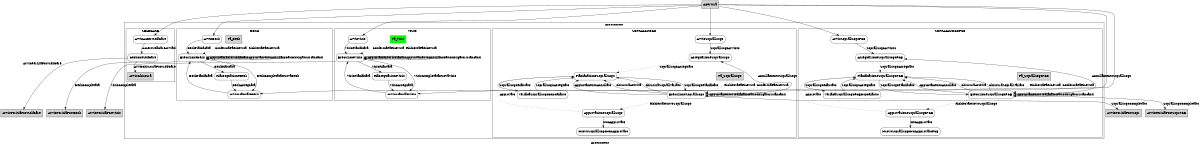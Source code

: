 digraph finite_state_machine {
    rankdir=TB;
    size="8,5"
    label="Assessment"
    node [shape = box style = rounded];
    
    subgraph Opening {
            node [style =  filled shape = box]
            label = "Opening";
            color=green
            rank= min
            Apertura    
    }



subgraph cluster_Accertamenti {

    subgraph cluster_selfcare {
        node [shape=box,style=rounded ];
        label = "SELFCARE";
            AvvioAccertSelfCare
            GestioneSelfCare
            node [style = filled ]
            AvvioChiusura
    }
	
    subgraph cluster_visio {
            node [shape=box,style=rounded ];
            label = "VISIO";
            AvvioVisio
            AvvioManualeVisio [rank = min]
            EsecuzioneVisio
            RiassegnazioneVisio
            node [style = filled color = green]
            Pa_Visio
    }

    subgraph cluster_desk {
        node [shape=box,style=rounded ];
        label = "DESK";
            AvvioDesk
            AvvioManualeDesk
            EsecuzioneDesk
            RiassegnazioneDesk
            node [style = filled ]
            Pa_Desk
    } 	  

    subgraph cluster_sopralluogo {
            node [shape=box,style=rounded ];
            label = "SOPRALLUOGO";
            AvvioSopralluogo
            AssegnazioneSopralluogo
            PianificazioneSopralluogo
            EsecuzioneSopralluogo
            VerificaSopralluogoDopoRifiuto
            ApprovazioneSopralluogo
            NuovoSopralluogoNonApprovato
            node [style = filled ]	
            Pa_Sopralluogo
    }

    subgraph cluster_sopralluogoPce {
            node [shape=box,style=rounded ];
            label = "SOPRALLUOGOPCE";
            AvvioSopralluogoPCE
            AssegnazioneSopralluogoPCE
            PianificazioneSopralluogoPCE
            EsecuzioneSopralluogoPCE
            VerificaSopralluogoPCEDopoRifiuto
            ApprovazioneSopralluogoPCE
            NuovoSopralluogoNonApprovatoPCE	
            node [style = filled ]	
            Pa_SopralluogoPCE
    }



}

    subgraph perizia  { 
        node [shape=box style=rounded  ]
        label = "PERIZIA"
        rank = max
        node [style = filled ]
        AvvioPeriziaPostVisio
        AvvioPeriziaPostSopr  
        AvvioPeriziaPostSoprPCE
        AvvioPeriziaPostSelfCare  
        AvvioPeriziaPostDesk   
    }
	
       

        Apertura -> AvvioVisio
        Apertura -> AvvioDesk
        Apertura -> AvvioManualeVisio
        Apertura -> AvvioManualeDesk
        Apertura -> AvvioSopralluogo
        Apertura -> AvvioSopralluogoPCE
        Apertura -> AvvioAccertSelfCare



comment = "ACCERTAMENTI"

    AvvioVisio	                 ->	EsecuzioneVisio	    		[ label = "VisioPianificata"];
    EsecuzioneVisio	             ->	RiassegnazioneVisio			[ label = "VisioRifiutata"];
    EsecuzioneVisio	             ->	EsecuzioneVisio	    		[ label = "AppuntamentoModificato"];
    EsecuzioneVisio	             ->	EsecuzioneVisio  			[ label = "AppuntamentoAnnullato"];
    EsecuzioneVisio	             ->	AvvioManualeVisio			[ label = "VisioCompletataNuovaVisio"];
    EsecuzioneVisio	             ->	AvvioPeriziaPostVisio	    		[ label = "VisioCompletata"];
    EsecuzioneVisio	             ->	EsecuzioneVisio  			[ label = "DatiObbligatoriMancanti"];
    AvvioManualeVisio	         ->	EsecuzioneVisio	    		[ label = "VisioPianificata"];
    RiassegnazioneVisio	         ->	AvvioManualeVisio			[ label = "VisioAssegnata"];
 
    AvvioDesk	              ->	EsecuzioneDesk	            [ label = "DeskPianificata"];
    EsecuzioneDesk	          ->	RiassegnazioneDesk	        [ label = "DeskRifiutata"];
    EsecuzioneDesk	          ->	EsecuzioneDesk	            [ label = "AppuntamentoModificato"];
    EsecuzioneDesk	          ->	EsecuzioneDesk  	        [ label = "AppuntamentoAnnullato"];
    EsecuzioneDesk	          ->	AvvioManualeDesk	        [ label = "DeskCompletataNuovaDesk"];
    EsecuzioneDesk	          ->	AvvioPeriziaPostDesk	    [ label = "DeskCompletata"];
    EsecuzioneDesk	          ->	EsecuzioneDesk  	        [ label = "DatiObbligatoriMancanti"];
    AvvioManualeDesk	      ->	EsecuzioneDesk	            [ label = "DeskPianificata"];
    RiassegnazioneDesk	      ->	AvvioManualeDesk	        [ label = "DeskAssegnata"];
 
    AvvioSopralluogo               -> AssegnazioneSopralluogo        [ label = "SopralluogoAvvioto"];
    AssegnazioneSopralluogo        -> PianificazioneSopralluogo      [ label = "SopralluogoAssegnato" style = dotted];
    PianificazioneSopralluogo      -> EsecuzioneSopralluogo          [ label = "SopralluogoPianificato"];
    PianificazioneSopralluogo      -> VerificaSopralluogoDopoRifiuto [ label = "SopralluogoRifiutato"];
    VerificaSopralluogoDopoRifiuto -> PianificazioneSopralluogo      [ label = "SopralluogoAssegnato"];
    EsecuzioneSopralluogo          -> EsecuzioneSopralluogo          [ label = "AppuntamentoModificato"];
    EsecuzioneSopralluogo          -> PianificazioneSopralluogo      [ label = "AppuntamentoAnnullato"];
    EsecuzioneSopralluogo          -> ApprovazioneSopralluogo        [ label = "RichiestaNuovoSopralluogo" style = dotted];
    EsecuzioneSopralluogo	       ->	AvvioPeriziaPostSopr	    		[ label = "SopralluogoCompletato"];
    
	ApprovazioneSopralluogo        -> NuovoSopralluogoNonApprovato   [ label = "NonApprovato"];
    ApprovazioneSopralluogo        -> PianificazioneSopralluogo      [ label = "Approvato" style = dotted];

    EsecuzioneSopralluogo          -> PianificazioneSopralluogo      [ label = "ChiusuraAttivita"];
    EsecuzioneSopralluogo	       -> EsecuzioneSopralluogo  	     [ label = "DatiObbligatoriMancanti"];
    EsecuzioneSopralluogo	       -> PianificazioneSopralluogo  	 [ label = "ChiusuraSoprallVariato"];
    EsecuzioneSopralluogo          -> AssegnazioneSopralluogo        [ label = "AnnullamentoSopralluogo" ];

commet = "PCE"

	AvvioSopralluogoPCE               -> AssegnazioneSopralluogoPCE        [ label = "SopralluogoAvvioto"];
    AssegnazioneSopralluogoPCE        -> PianificazioneSopralluogoPCE      [ label = "SopralluogoAssegnato" style = dotted];
    PianificazioneSopralluogoPCE      -> EsecuzioneSopralluogoPCE          [ label = "SopralluogoPianificato"];
    PianificazioneSopralluogoPCE      -> VerificaSopralluogoPCEDopoRifiuto [ label = "SopralluogoRifiutato"];
    VerificaSopralluogoPCEDopoRifiuto -> PianificazioneSopralluogoPCE      [ label = "SopralluogoAssegnato"];
    EsecuzioneSopralluogoPCE         -> EsecuzioneSopralluogoPCE          [ label = "AppuntamentoModificato"];
    EsecuzioneSopralluogoPCE          -> PianificazioneSopralluogoPCE      [ label = "AppuntamentoAnnullato"];
    EsecuzioneSopralluogoPCE          -> ApprovazioneSopralluogoPCE        [ label = "RichiestaNuovoSopralluogo" style = dotted];
    
	ApprovazioneSopralluogoPCE        -> NuovoSopralluogoNonApprovatoPCE   [ label = "NonApprovato"];
    ApprovazioneSopralluogoPCE        -> PianificazioneSopralluogoPCE      [ label = "Approvato" style = dotted];

    EsecuzioneSopralluogoPCE          -> PianificazioneSopralluogoPCE      [ label = "ChiusuraAttivita"];
    EsecuzioneSopralluogoPCE	       -> EsecuzioneSopralluogoPCE  	     [ label = "DatiObbligatoriMancanti"];
    EsecuzioneSopralluogoPCE	       -> PianificazioneSopralluogoPCE  	 [ label = "ChiusuraSoprallVariato"];
    EsecuzioneSopralluogoPCE          -> AssegnazioneSopralluogoPCE        [ label = "AnnullamentoSopralluogo" ];
    EsecuzioneSopralluogoPCE	       -> AvvioPeriziaPostSoprPCE	    		 [ label = "SopralluogoCompletato"];
 

	
	Pa_Visio		       -> EsecuzioneVisio  [ label = "RichiestaPaRicevuta" style = dotted] ;
	Pa_Visio		       -> EsecuzioneVisio  [ label = "ConfermaPaRicevuta"  style = dotted] ;
	
	Pa_Desk		       -> EsecuzioneDesk  [ label = "RichiestaPaRicevuta" style = dotted] ;
	Pa_Desk	           -> EsecuzioneDesk  [ label = "ConfermaPaRicevuta"  style = dotted] ;	

	Pa_Sopralluogo	   -> EsecuzioneSopralluogo  [ label = "RichiestaPaRicevuta" style = dotted] ;
	Pa_Sopralluogo	   -> EsecuzioneSopralluogo  [ label = "ConfermaPaRicevuta"  style = dotted] ;
	
	Pa_SopralluogoPCE		       -> EsecuzioneSopralluogoPCE  [ label = "RichiestaPaRicevuta" style = dotted] ;
	Pa_SopralluogoPCE			   -> EsecuzioneSopralluogoPCE  [ label = "ConfermaPaRicevuta"  style = dotted] ;

	AvvioAccertSelfCare                 -> GestioneSelfCare [ label = "AccertSelfCareAvviati" ] 	

	GestioneSelfCare                    -> AvvioPeriziaPostSelfCare     [ xlabel = "AvvioPeriziaPostSelfCare"  ]
	GestioneSelfCare                    -> AvvioChiusura    [ label = "AvvioChiusuraPostSelfCare"  ]
	

}